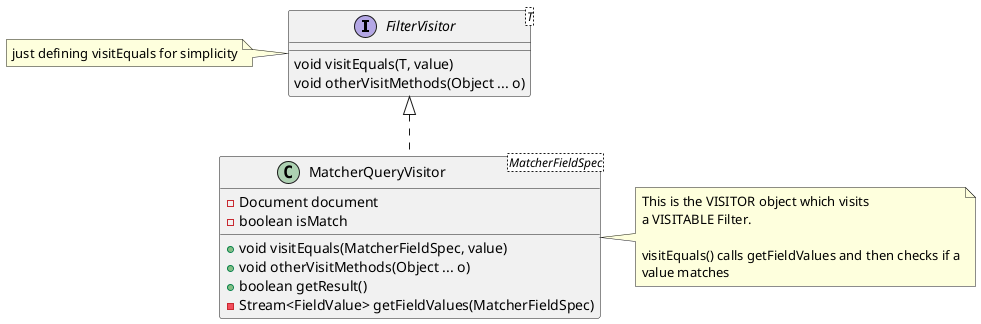 @startuml
interface FilterVisitor<T> {
    void visitEquals(T, value)
    void otherVisitMethods(Object ... o)
}
note left of FilterVisitor
    just defining visitEquals for simplicity
end note

class MatcherQueryVisitor<MatcherFieldSpec> implements FilterVisitor {
    - Document document
    - boolean isMatch
    + void visitEquals(MatcherFieldSpec, value)
    + void otherVisitMethods(Object ... o)
    + boolean getResult()    
    - Stream<FieldValue> getFieldValues(MatcherFieldSpec)
}
note right of MatcherQueryVisitor
    This is the VISITOR object which visits
    a VISITABLE Filter.
    
    visitEquals() calls getFieldValues and then checks if a
    value matches
end note

@enduml